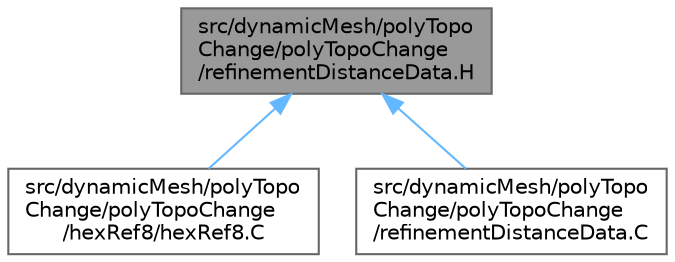 digraph "src/dynamicMesh/polyTopoChange/polyTopoChange/refinementDistanceData.H"
{
 // LATEX_PDF_SIZE
  bgcolor="transparent";
  edge [fontname=Helvetica,fontsize=10,labelfontname=Helvetica,labelfontsize=10];
  node [fontname=Helvetica,fontsize=10,shape=box,height=0.2,width=0.4];
  Node1 [id="Node000001",label="src/dynamicMesh/polyTopo\lChange/polyTopoChange\l/refinementDistanceData.H",height=0.2,width=0.4,color="gray40", fillcolor="grey60", style="filled", fontcolor="black",tooltip=" "];
  Node1 -> Node2 [id="edge1_Node000001_Node000002",dir="back",color="steelblue1",style="solid",tooltip=" "];
  Node2 [id="Node000002",label="src/dynamicMesh/polyTopo\lChange/polyTopoChange\l/hexRef8/hexRef8.C",height=0.2,width=0.4,color="grey40", fillcolor="white", style="filled",URL="$hexRef8_8C.html",tooltip=" "];
  Node1 -> Node3 [id="edge2_Node000001_Node000003",dir="back",color="steelblue1",style="solid",tooltip=" "];
  Node3 [id="Node000003",label="src/dynamicMesh/polyTopo\lChange/polyTopoChange\l/refinementDistanceData.C",height=0.2,width=0.4,color="grey40", fillcolor="white", style="filled",URL="$refinementDistanceData_8C.html",tooltip=" "];
}

